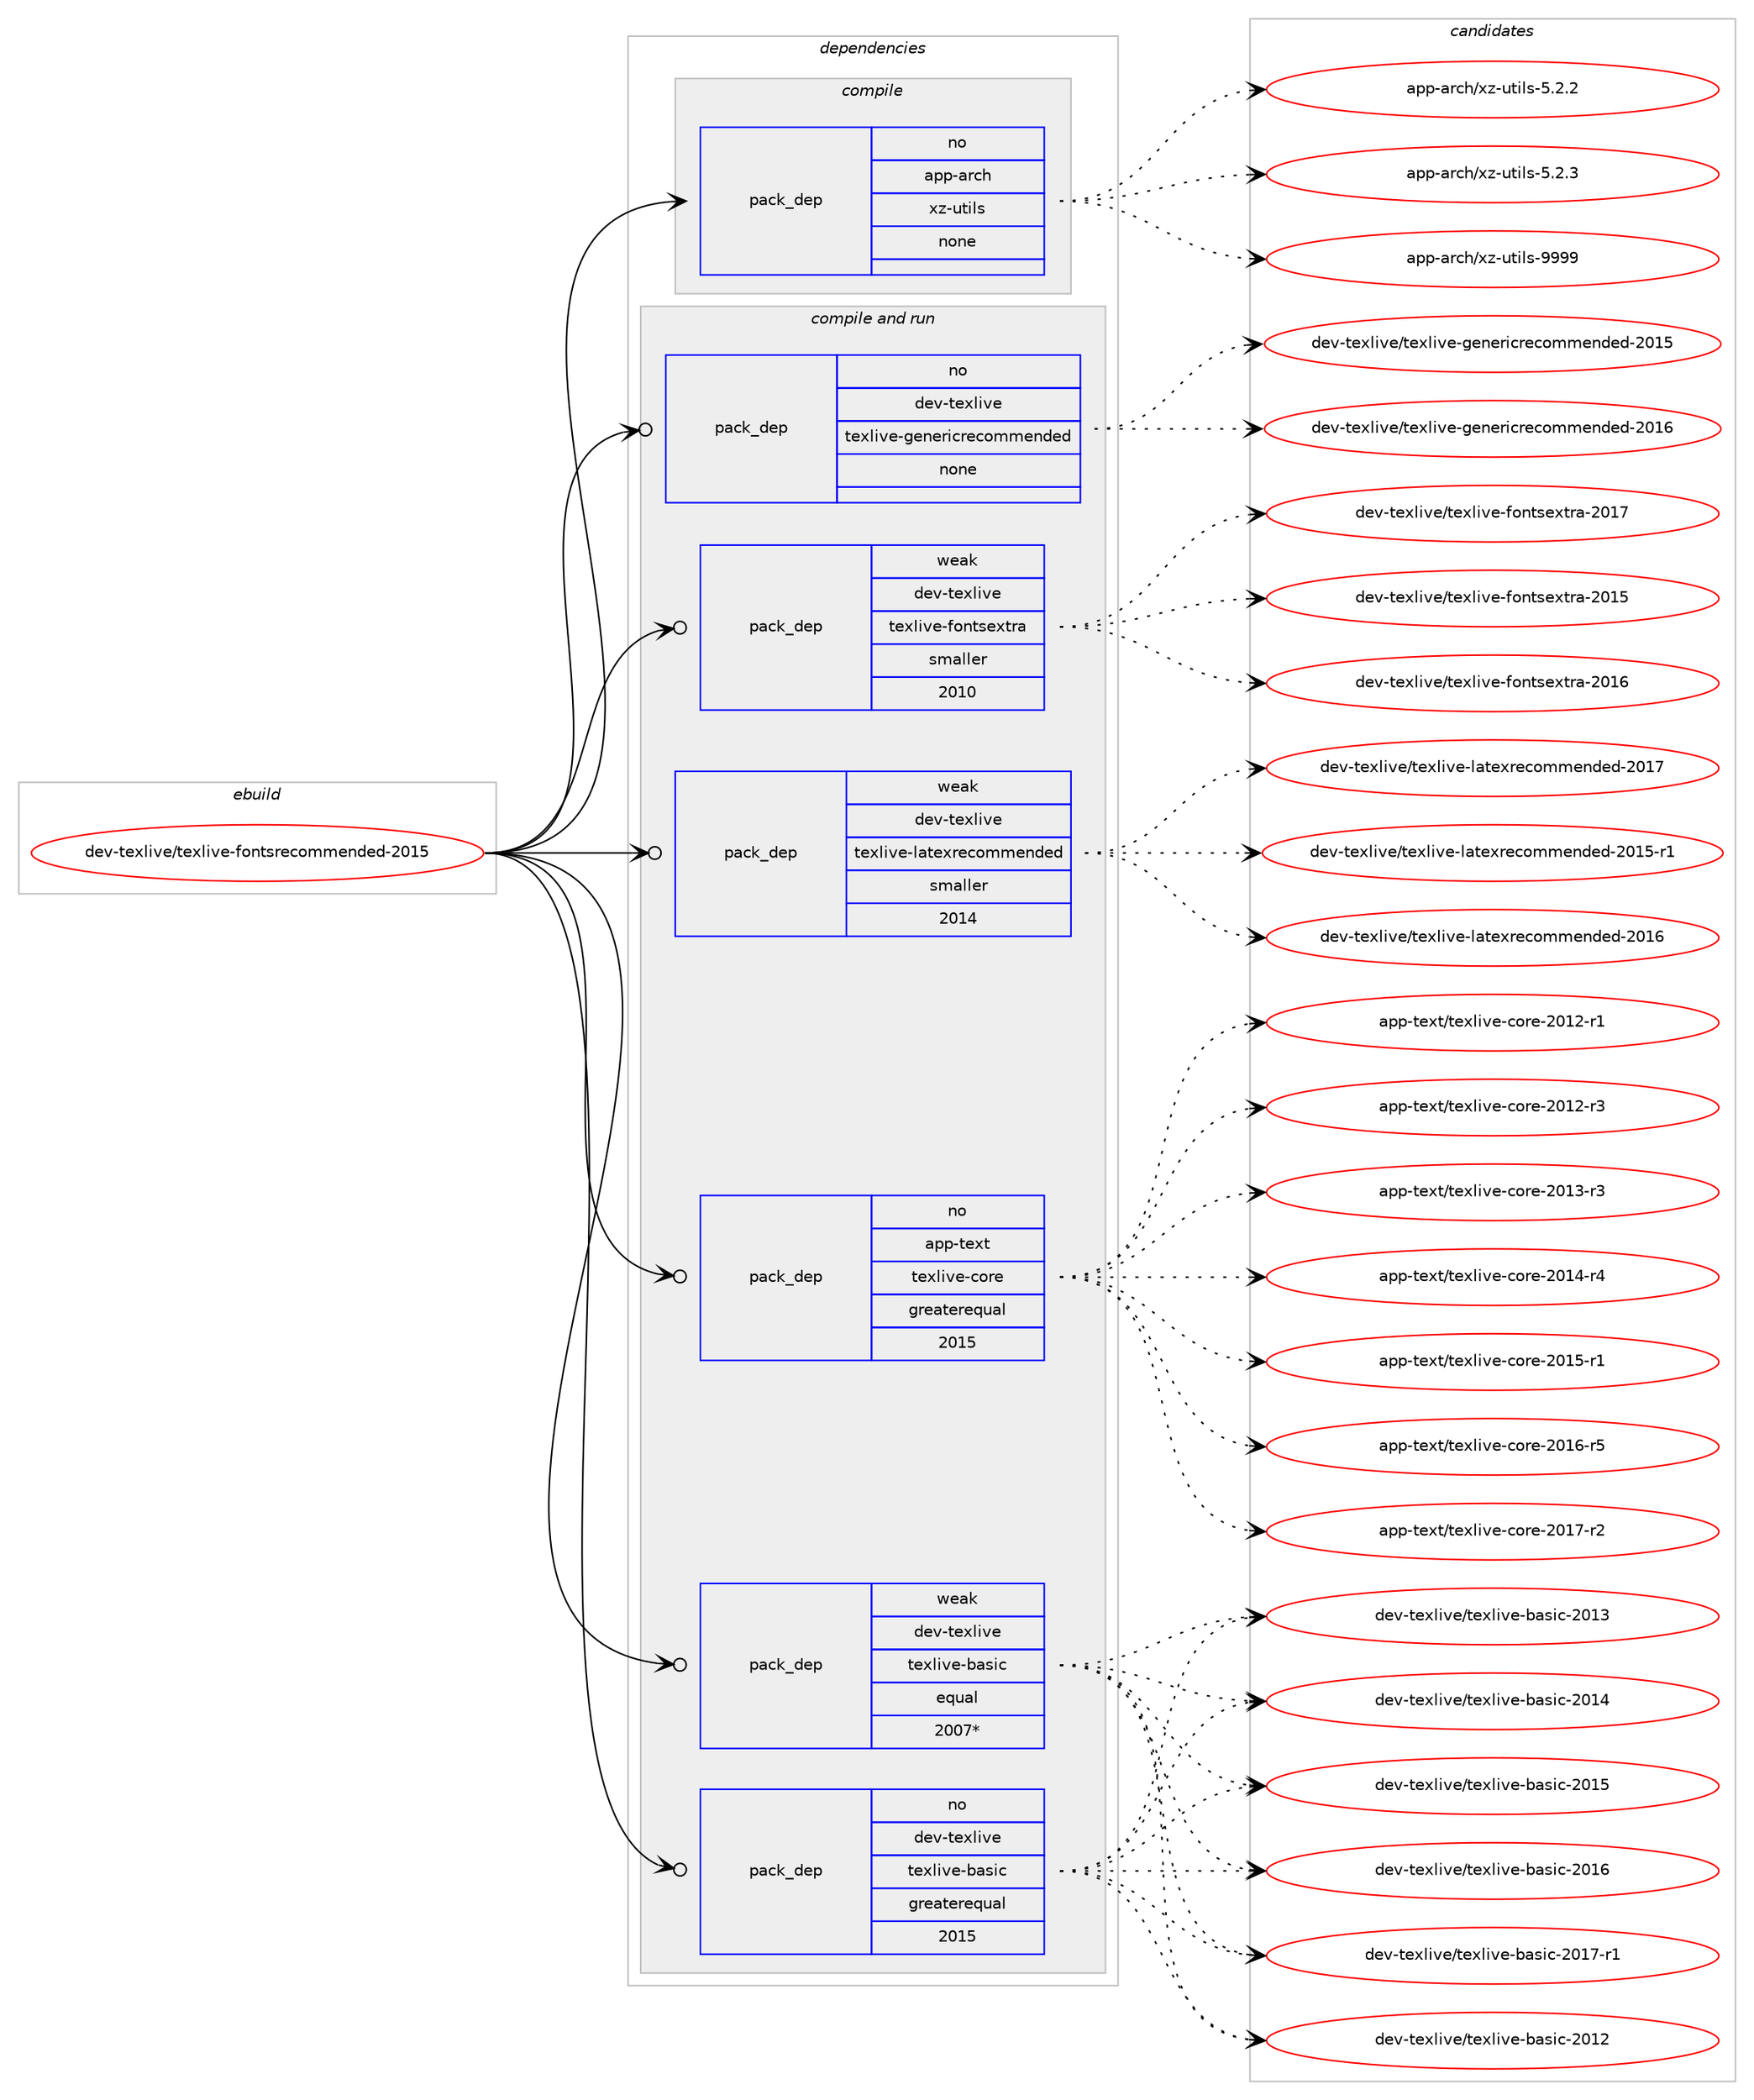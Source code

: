 digraph prolog {

# *************
# Graph options
# *************

newrank=true;
concentrate=true;
compound=true;
graph [rankdir=LR,fontname=Helvetica,fontsize=10,ranksep=1.5];#, ranksep=2.5, nodesep=0.2];
edge  [arrowhead=vee];
node  [fontname=Helvetica,fontsize=10];

# **********
# The ebuild
# **********

subgraph cluster_leftcol {
color=gray;
rank=same;
label=<<i>ebuild</i>>;
id [label="dev-texlive/texlive-fontsrecommended-2015", color=red, width=4, href="../dev-texlive/texlive-fontsrecommended-2015.svg"];
}

# ****************
# The dependencies
# ****************

subgraph cluster_midcol {
color=gray;
label=<<i>dependencies</i>>;
subgraph cluster_compile {
fillcolor="#eeeeee";
style=filled;
label=<<i>compile</i>>;
subgraph pack199021 {
dependency280375 [label=<<TABLE BORDER="0" CELLBORDER="1" CELLSPACING="0" CELLPADDING="4" WIDTH="220"><TR><TD ROWSPAN="6" CELLPADDING="30">pack_dep</TD></TR><TR><TD WIDTH="110">no</TD></TR><TR><TD>app-arch</TD></TR><TR><TD>xz-utils</TD></TR><TR><TD>none</TD></TR><TR><TD></TD></TR></TABLE>>, shape=none, color=blue];
}
id:e -> dependency280375:w [weight=20,style="solid",arrowhead="vee"];
}
subgraph cluster_compileandrun {
fillcolor="#eeeeee";
style=filled;
label=<<i>compile and run</i>>;
subgraph pack199022 {
dependency280376 [label=<<TABLE BORDER="0" CELLBORDER="1" CELLSPACING="0" CELLPADDING="4" WIDTH="220"><TR><TD ROWSPAN="6" CELLPADDING="30">pack_dep</TD></TR><TR><TD WIDTH="110">no</TD></TR><TR><TD>app-text</TD></TR><TR><TD>texlive-core</TD></TR><TR><TD>greaterequal</TD></TR><TR><TD>2015</TD></TR></TABLE>>, shape=none, color=blue];
}
id:e -> dependency280376:w [weight=20,style="solid",arrowhead="odotvee"];
subgraph pack199023 {
dependency280377 [label=<<TABLE BORDER="0" CELLBORDER="1" CELLSPACING="0" CELLPADDING="4" WIDTH="220"><TR><TD ROWSPAN="6" CELLPADDING="30">pack_dep</TD></TR><TR><TD WIDTH="110">no</TD></TR><TR><TD>dev-texlive</TD></TR><TR><TD>texlive-basic</TD></TR><TR><TD>greaterequal</TD></TR><TR><TD>2015</TD></TR></TABLE>>, shape=none, color=blue];
}
id:e -> dependency280377:w [weight=20,style="solid",arrowhead="odotvee"];
subgraph pack199024 {
dependency280378 [label=<<TABLE BORDER="0" CELLBORDER="1" CELLSPACING="0" CELLPADDING="4" WIDTH="220"><TR><TD ROWSPAN="6" CELLPADDING="30">pack_dep</TD></TR><TR><TD WIDTH="110">no</TD></TR><TR><TD>dev-texlive</TD></TR><TR><TD>texlive-genericrecommended</TD></TR><TR><TD>none</TD></TR><TR><TD></TD></TR></TABLE>>, shape=none, color=blue];
}
id:e -> dependency280378:w [weight=20,style="solid",arrowhead="odotvee"];
subgraph pack199025 {
dependency280379 [label=<<TABLE BORDER="0" CELLBORDER="1" CELLSPACING="0" CELLPADDING="4" WIDTH="220"><TR><TD ROWSPAN="6" CELLPADDING="30">pack_dep</TD></TR><TR><TD WIDTH="110">weak</TD></TR><TR><TD>dev-texlive</TD></TR><TR><TD>texlive-basic</TD></TR><TR><TD>equal</TD></TR><TR><TD>2007*</TD></TR></TABLE>>, shape=none, color=blue];
}
id:e -> dependency280379:w [weight=20,style="solid",arrowhead="odotvee"];
subgraph pack199026 {
dependency280380 [label=<<TABLE BORDER="0" CELLBORDER="1" CELLSPACING="0" CELLPADDING="4" WIDTH="220"><TR><TD ROWSPAN="6" CELLPADDING="30">pack_dep</TD></TR><TR><TD WIDTH="110">weak</TD></TR><TR><TD>dev-texlive</TD></TR><TR><TD>texlive-fontsextra</TD></TR><TR><TD>smaller</TD></TR><TR><TD>2010</TD></TR></TABLE>>, shape=none, color=blue];
}
id:e -> dependency280380:w [weight=20,style="solid",arrowhead="odotvee"];
subgraph pack199027 {
dependency280381 [label=<<TABLE BORDER="0" CELLBORDER="1" CELLSPACING="0" CELLPADDING="4" WIDTH="220"><TR><TD ROWSPAN="6" CELLPADDING="30">pack_dep</TD></TR><TR><TD WIDTH="110">weak</TD></TR><TR><TD>dev-texlive</TD></TR><TR><TD>texlive-latexrecommended</TD></TR><TR><TD>smaller</TD></TR><TR><TD>2014</TD></TR></TABLE>>, shape=none, color=blue];
}
id:e -> dependency280381:w [weight=20,style="solid",arrowhead="odotvee"];
}
subgraph cluster_run {
fillcolor="#eeeeee";
style=filled;
label=<<i>run</i>>;
}
}

# **************
# The candidates
# **************

subgraph cluster_choices {
rank=same;
color=gray;
label=<<i>candidates</i>>;

subgraph choice199021 {
color=black;
nodesep=1;
choice971121124597114991044712012245117116105108115455346504650 [label="app-arch/xz-utils-5.2.2", color=red, width=4,href="../app-arch/xz-utils-5.2.2.svg"];
choice971121124597114991044712012245117116105108115455346504651 [label="app-arch/xz-utils-5.2.3", color=red, width=4,href="../app-arch/xz-utils-5.2.3.svg"];
choice9711211245971149910447120122451171161051081154557575757 [label="app-arch/xz-utils-9999", color=red, width=4,href="../app-arch/xz-utils-9999.svg"];
dependency280375:e -> choice971121124597114991044712012245117116105108115455346504650:w [style=dotted,weight="100"];
dependency280375:e -> choice971121124597114991044712012245117116105108115455346504651:w [style=dotted,weight="100"];
dependency280375:e -> choice9711211245971149910447120122451171161051081154557575757:w [style=dotted,weight="100"];
}
subgraph choice199022 {
color=black;
nodesep=1;
choice971121124511610112011647116101120108105118101459911111410145504849504511449 [label="app-text/texlive-core-2012-r1", color=red, width=4,href="../app-text/texlive-core-2012-r1.svg"];
choice971121124511610112011647116101120108105118101459911111410145504849504511451 [label="app-text/texlive-core-2012-r3", color=red, width=4,href="../app-text/texlive-core-2012-r3.svg"];
choice971121124511610112011647116101120108105118101459911111410145504849514511451 [label="app-text/texlive-core-2013-r3", color=red, width=4,href="../app-text/texlive-core-2013-r3.svg"];
choice971121124511610112011647116101120108105118101459911111410145504849524511452 [label="app-text/texlive-core-2014-r4", color=red, width=4,href="../app-text/texlive-core-2014-r4.svg"];
choice971121124511610112011647116101120108105118101459911111410145504849534511449 [label="app-text/texlive-core-2015-r1", color=red, width=4,href="../app-text/texlive-core-2015-r1.svg"];
choice971121124511610112011647116101120108105118101459911111410145504849544511453 [label="app-text/texlive-core-2016-r5", color=red, width=4,href="../app-text/texlive-core-2016-r5.svg"];
choice971121124511610112011647116101120108105118101459911111410145504849554511450 [label="app-text/texlive-core-2017-r2", color=red, width=4,href="../app-text/texlive-core-2017-r2.svg"];
dependency280376:e -> choice971121124511610112011647116101120108105118101459911111410145504849504511449:w [style=dotted,weight="100"];
dependency280376:e -> choice971121124511610112011647116101120108105118101459911111410145504849504511451:w [style=dotted,weight="100"];
dependency280376:e -> choice971121124511610112011647116101120108105118101459911111410145504849514511451:w [style=dotted,weight="100"];
dependency280376:e -> choice971121124511610112011647116101120108105118101459911111410145504849524511452:w [style=dotted,weight="100"];
dependency280376:e -> choice971121124511610112011647116101120108105118101459911111410145504849534511449:w [style=dotted,weight="100"];
dependency280376:e -> choice971121124511610112011647116101120108105118101459911111410145504849544511453:w [style=dotted,weight="100"];
dependency280376:e -> choice971121124511610112011647116101120108105118101459911111410145504849554511450:w [style=dotted,weight="100"];
}
subgraph choice199023 {
color=black;
nodesep=1;
choice1001011184511610112010810511810147116101120108105118101459897115105994550484950 [label="dev-texlive/texlive-basic-2012", color=red, width=4,href="../dev-texlive/texlive-basic-2012.svg"];
choice1001011184511610112010810511810147116101120108105118101459897115105994550484951 [label="dev-texlive/texlive-basic-2013", color=red, width=4,href="../dev-texlive/texlive-basic-2013.svg"];
choice1001011184511610112010810511810147116101120108105118101459897115105994550484952 [label="dev-texlive/texlive-basic-2014", color=red, width=4,href="../dev-texlive/texlive-basic-2014.svg"];
choice1001011184511610112010810511810147116101120108105118101459897115105994550484953 [label="dev-texlive/texlive-basic-2015", color=red, width=4,href="../dev-texlive/texlive-basic-2015.svg"];
choice1001011184511610112010810511810147116101120108105118101459897115105994550484954 [label="dev-texlive/texlive-basic-2016", color=red, width=4,href="../dev-texlive/texlive-basic-2016.svg"];
choice10010111845116101120108105118101471161011201081051181014598971151059945504849554511449 [label="dev-texlive/texlive-basic-2017-r1", color=red, width=4,href="../dev-texlive/texlive-basic-2017-r1.svg"];
dependency280377:e -> choice1001011184511610112010810511810147116101120108105118101459897115105994550484950:w [style=dotted,weight="100"];
dependency280377:e -> choice1001011184511610112010810511810147116101120108105118101459897115105994550484951:w [style=dotted,weight="100"];
dependency280377:e -> choice1001011184511610112010810511810147116101120108105118101459897115105994550484952:w [style=dotted,weight="100"];
dependency280377:e -> choice1001011184511610112010810511810147116101120108105118101459897115105994550484953:w [style=dotted,weight="100"];
dependency280377:e -> choice1001011184511610112010810511810147116101120108105118101459897115105994550484954:w [style=dotted,weight="100"];
dependency280377:e -> choice10010111845116101120108105118101471161011201081051181014598971151059945504849554511449:w [style=dotted,weight="100"];
}
subgraph choice199024 {
color=black;
nodesep=1;
choice10010111845116101120108105118101471161011201081051181014510310111010111410599114101991111091091011101001011004550484953 [label="dev-texlive/texlive-genericrecommended-2015", color=red, width=4,href="../dev-texlive/texlive-genericrecommended-2015.svg"];
choice10010111845116101120108105118101471161011201081051181014510310111010111410599114101991111091091011101001011004550484954 [label="dev-texlive/texlive-genericrecommended-2016", color=red, width=4,href="../dev-texlive/texlive-genericrecommended-2016.svg"];
dependency280378:e -> choice10010111845116101120108105118101471161011201081051181014510310111010111410599114101991111091091011101001011004550484953:w [style=dotted,weight="100"];
dependency280378:e -> choice10010111845116101120108105118101471161011201081051181014510310111010111410599114101991111091091011101001011004550484954:w [style=dotted,weight="100"];
}
subgraph choice199025 {
color=black;
nodesep=1;
choice1001011184511610112010810511810147116101120108105118101459897115105994550484950 [label="dev-texlive/texlive-basic-2012", color=red, width=4,href="../dev-texlive/texlive-basic-2012.svg"];
choice1001011184511610112010810511810147116101120108105118101459897115105994550484951 [label="dev-texlive/texlive-basic-2013", color=red, width=4,href="../dev-texlive/texlive-basic-2013.svg"];
choice1001011184511610112010810511810147116101120108105118101459897115105994550484952 [label="dev-texlive/texlive-basic-2014", color=red, width=4,href="../dev-texlive/texlive-basic-2014.svg"];
choice1001011184511610112010810511810147116101120108105118101459897115105994550484953 [label="dev-texlive/texlive-basic-2015", color=red, width=4,href="../dev-texlive/texlive-basic-2015.svg"];
choice1001011184511610112010810511810147116101120108105118101459897115105994550484954 [label="dev-texlive/texlive-basic-2016", color=red, width=4,href="../dev-texlive/texlive-basic-2016.svg"];
choice10010111845116101120108105118101471161011201081051181014598971151059945504849554511449 [label="dev-texlive/texlive-basic-2017-r1", color=red, width=4,href="../dev-texlive/texlive-basic-2017-r1.svg"];
dependency280379:e -> choice1001011184511610112010810511810147116101120108105118101459897115105994550484950:w [style=dotted,weight="100"];
dependency280379:e -> choice1001011184511610112010810511810147116101120108105118101459897115105994550484951:w [style=dotted,weight="100"];
dependency280379:e -> choice1001011184511610112010810511810147116101120108105118101459897115105994550484952:w [style=dotted,weight="100"];
dependency280379:e -> choice1001011184511610112010810511810147116101120108105118101459897115105994550484953:w [style=dotted,weight="100"];
dependency280379:e -> choice1001011184511610112010810511810147116101120108105118101459897115105994550484954:w [style=dotted,weight="100"];
dependency280379:e -> choice10010111845116101120108105118101471161011201081051181014598971151059945504849554511449:w [style=dotted,weight="100"];
}
subgraph choice199026 {
color=black;
nodesep=1;
choice100101118451161011201081051181014711610112010810511810145102111110116115101120116114974550484953 [label="dev-texlive/texlive-fontsextra-2015", color=red, width=4,href="../dev-texlive/texlive-fontsextra-2015.svg"];
choice100101118451161011201081051181014711610112010810511810145102111110116115101120116114974550484954 [label="dev-texlive/texlive-fontsextra-2016", color=red, width=4,href="../dev-texlive/texlive-fontsextra-2016.svg"];
choice100101118451161011201081051181014711610112010810511810145102111110116115101120116114974550484955 [label="dev-texlive/texlive-fontsextra-2017", color=red, width=4,href="../dev-texlive/texlive-fontsextra-2017.svg"];
dependency280380:e -> choice100101118451161011201081051181014711610112010810511810145102111110116115101120116114974550484953:w [style=dotted,weight="100"];
dependency280380:e -> choice100101118451161011201081051181014711610112010810511810145102111110116115101120116114974550484954:w [style=dotted,weight="100"];
dependency280380:e -> choice100101118451161011201081051181014711610112010810511810145102111110116115101120116114974550484955:w [style=dotted,weight="100"];
}
subgraph choice199027 {
color=black;
nodesep=1;
choice100101118451161011201081051181014711610112010810511810145108971161011201141019911110910910111010010110045504849534511449 [label="dev-texlive/texlive-latexrecommended-2015-r1", color=red, width=4,href="../dev-texlive/texlive-latexrecommended-2015-r1.svg"];
choice10010111845116101120108105118101471161011201081051181014510897116101120114101991111091091011101001011004550484954 [label="dev-texlive/texlive-latexrecommended-2016", color=red, width=4,href="../dev-texlive/texlive-latexrecommended-2016.svg"];
choice10010111845116101120108105118101471161011201081051181014510897116101120114101991111091091011101001011004550484955 [label="dev-texlive/texlive-latexrecommended-2017", color=red, width=4,href="../dev-texlive/texlive-latexrecommended-2017.svg"];
dependency280381:e -> choice100101118451161011201081051181014711610112010810511810145108971161011201141019911110910910111010010110045504849534511449:w [style=dotted,weight="100"];
dependency280381:e -> choice10010111845116101120108105118101471161011201081051181014510897116101120114101991111091091011101001011004550484954:w [style=dotted,weight="100"];
dependency280381:e -> choice10010111845116101120108105118101471161011201081051181014510897116101120114101991111091091011101001011004550484955:w [style=dotted,weight="100"];
}
}

}
